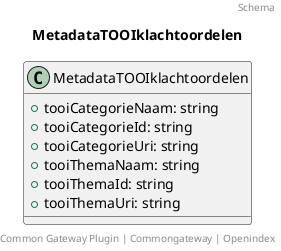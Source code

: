 @startuml
title: MetadataTOOIklachtoordelen
footer: Common Gateway Plugin | Commongateway | Openindex 
header: Schema

class MetadataTOOIklachtoordelen {
  + tooiCategorieNaam: string
  + tooiCategorieId: string
  + tooiCategorieUri: string
  + tooiThemaNaam: string
  + tooiThemaId: string
  + tooiThemaUri: string
}
@enduml
